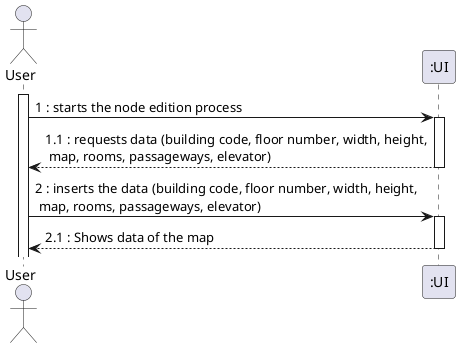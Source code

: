 @startuml
actor "User" as OE

activate OE
OE -> ":UI" : 1 : starts the node edition process
activate ":UI"
":UI" --> OE : 1.1 : requests data (building code, floor number, width, height,\n map, rooms, passageways, elevator)
deactivate ":UI"
OE -> ":UI" : 2 : inserts the data (building code, floor number, width, height,\n map, rooms, passageways, elevator)
activate ":UI"
":UI" --> OE : 2.1 : Shows data of the map


deactivate ":UI"

@enduml